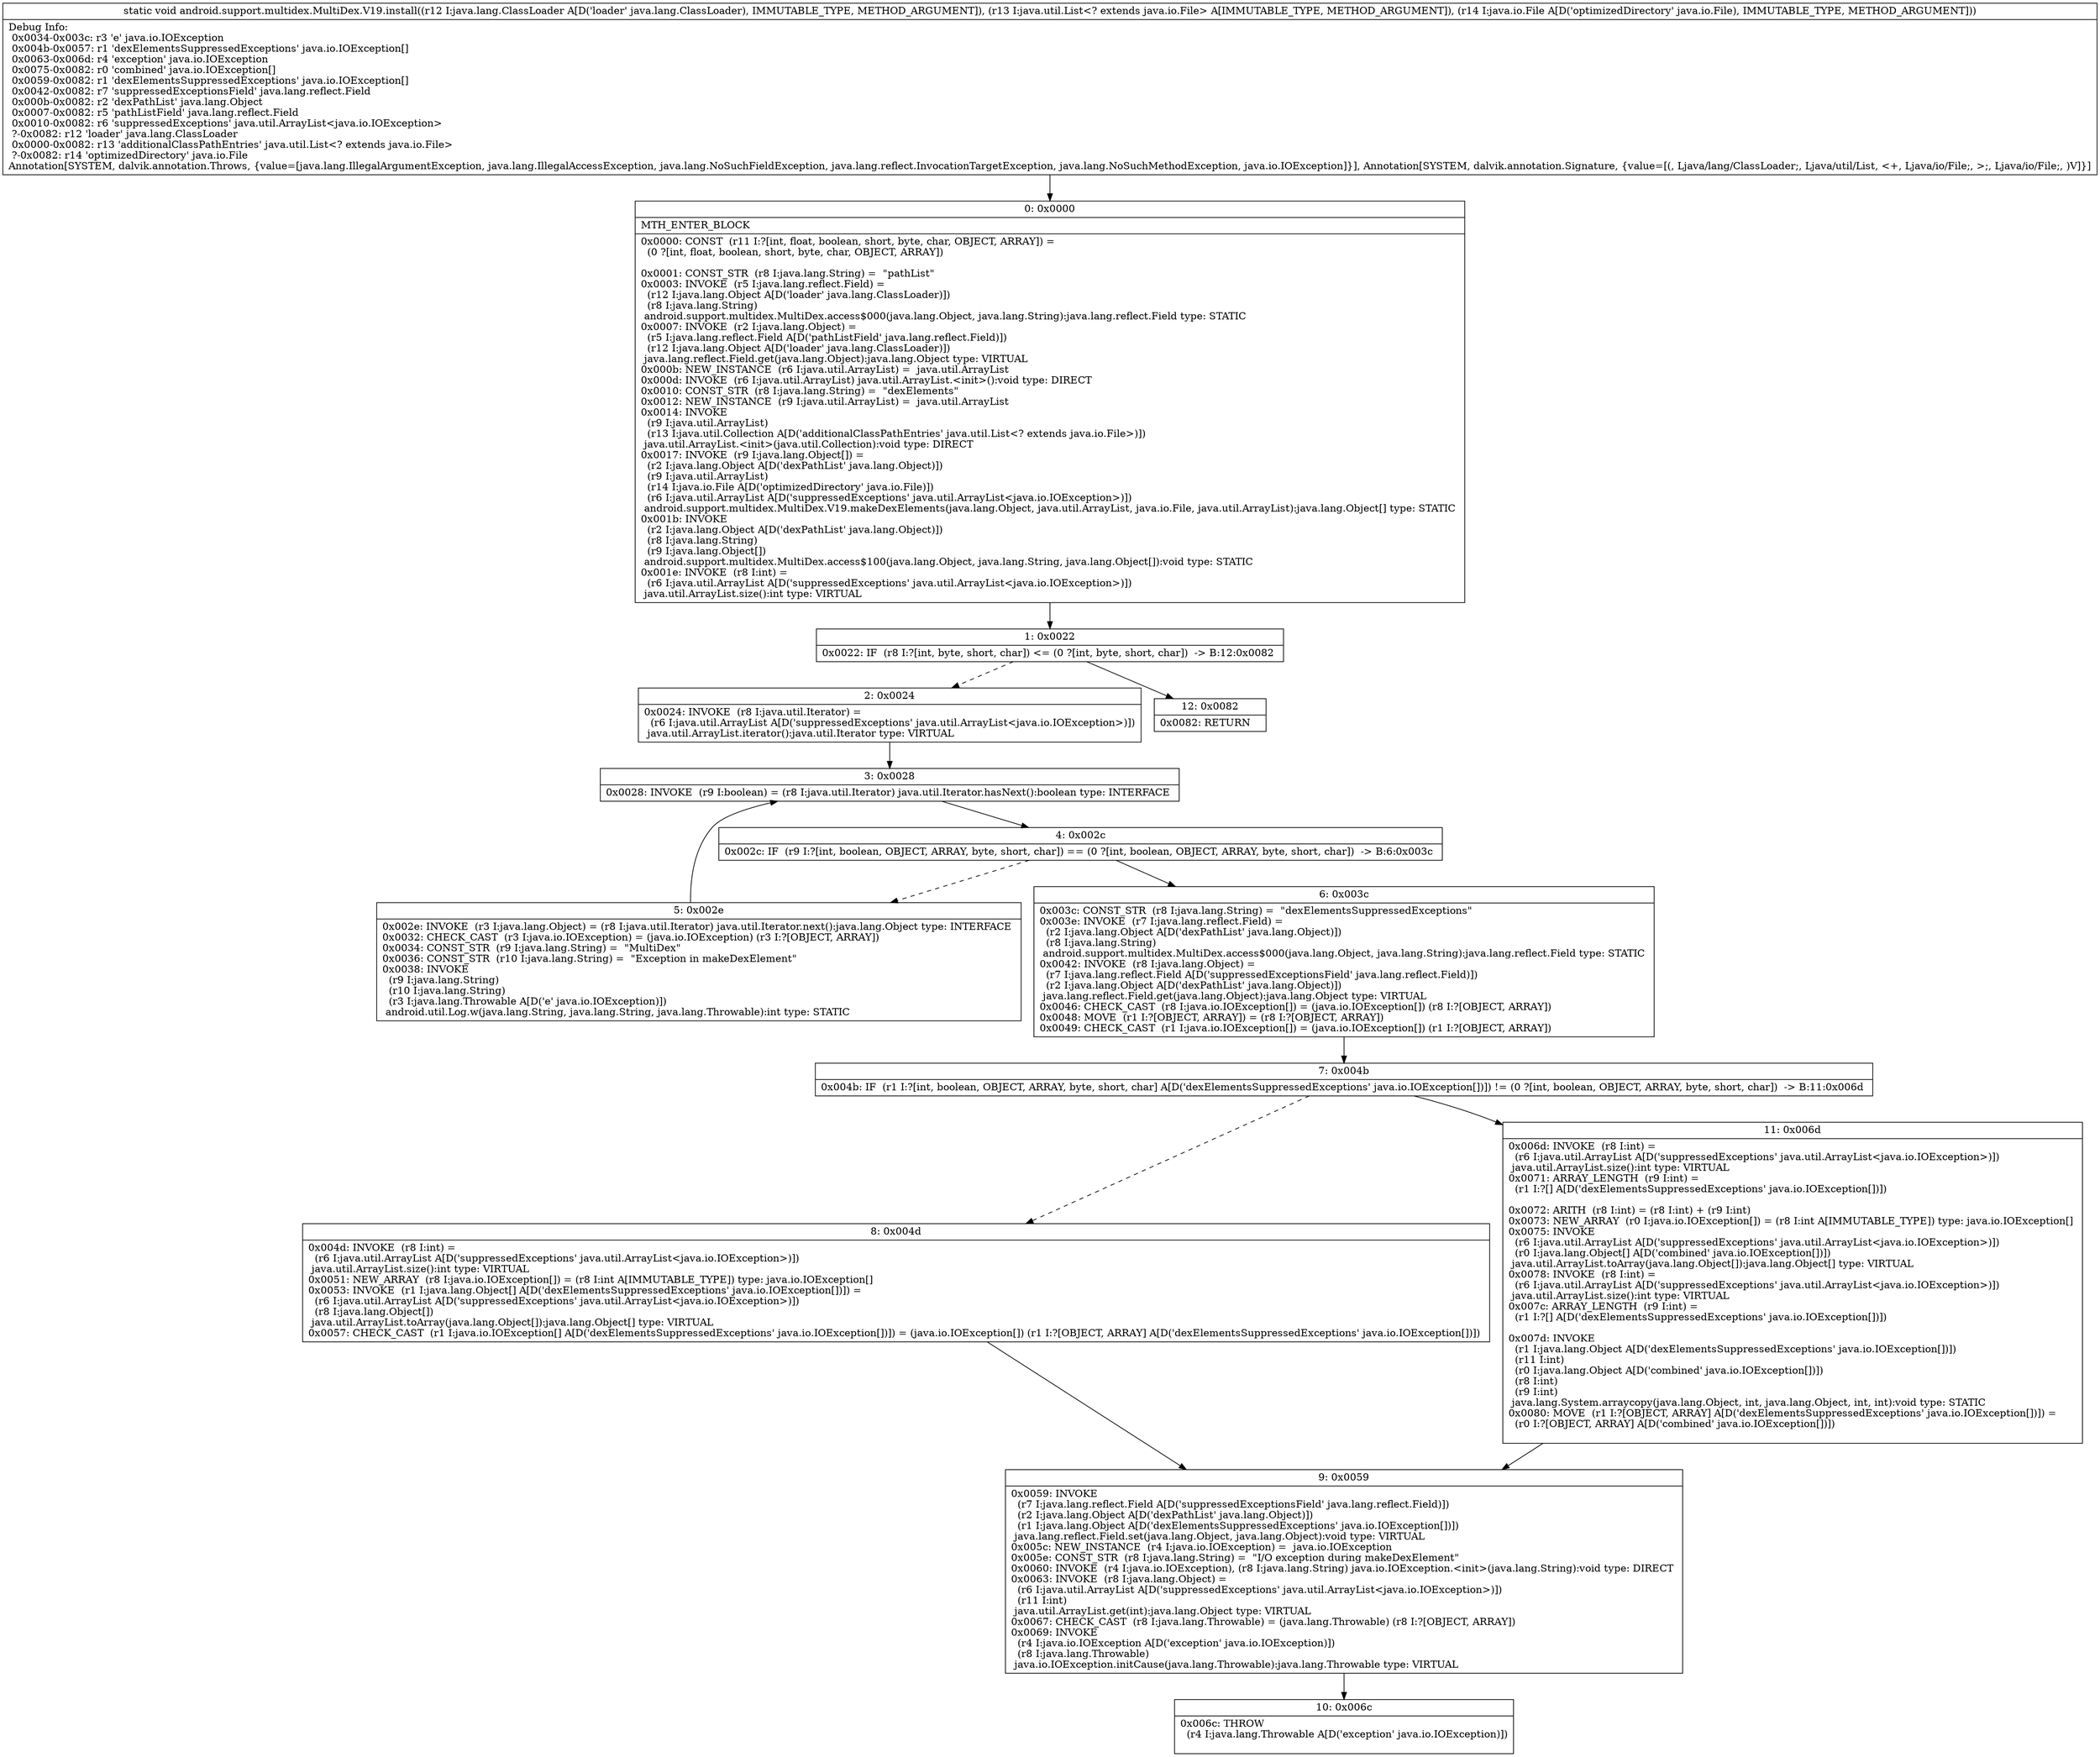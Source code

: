 digraph "CFG forandroid.support.multidex.MultiDex.V19.install(Ljava\/lang\/ClassLoader;Ljava\/util\/List;Ljava\/io\/File;)V" {
Node_0 [shape=record,label="{0\:\ 0x0000|MTH_ENTER_BLOCK\l|0x0000: CONST  (r11 I:?[int, float, boolean, short, byte, char, OBJECT, ARRAY]) = \l  (0 ?[int, float, boolean, short, byte, char, OBJECT, ARRAY])\l \l0x0001: CONST_STR  (r8 I:java.lang.String) =  \"pathList\" \l0x0003: INVOKE  (r5 I:java.lang.reflect.Field) = \l  (r12 I:java.lang.Object A[D('loader' java.lang.ClassLoader)])\l  (r8 I:java.lang.String)\l android.support.multidex.MultiDex.access$000(java.lang.Object, java.lang.String):java.lang.reflect.Field type: STATIC \l0x0007: INVOKE  (r2 I:java.lang.Object) = \l  (r5 I:java.lang.reflect.Field A[D('pathListField' java.lang.reflect.Field)])\l  (r12 I:java.lang.Object A[D('loader' java.lang.ClassLoader)])\l java.lang.reflect.Field.get(java.lang.Object):java.lang.Object type: VIRTUAL \l0x000b: NEW_INSTANCE  (r6 I:java.util.ArrayList) =  java.util.ArrayList \l0x000d: INVOKE  (r6 I:java.util.ArrayList) java.util.ArrayList.\<init\>():void type: DIRECT \l0x0010: CONST_STR  (r8 I:java.lang.String) =  \"dexElements\" \l0x0012: NEW_INSTANCE  (r9 I:java.util.ArrayList) =  java.util.ArrayList \l0x0014: INVOKE  \l  (r9 I:java.util.ArrayList)\l  (r13 I:java.util.Collection A[D('additionalClassPathEntries' java.util.List\<? extends java.io.File\>)])\l java.util.ArrayList.\<init\>(java.util.Collection):void type: DIRECT \l0x0017: INVOKE  (r9 I:java.lang.Object[]) = \l  (r2 I:java.lang.Object A[D('dexPathList' java.lang.Object)])\l  (r9 I:java.util.ArrayList)\l  (r14 I:java.io.File A[D('optimizedDirectory' java.io.File)])\l  (r6 I:java.util.ArrayList A[D('suppressedExceptions' java.util.ArrayList\<java.io.IOException\>)])\l android.support.multidex.MultiDex.V19.makeDexElements(java.lang.Object, java.util.ArrayList, java.io.File, java.util.ArrayList):java.lang.Object[] type: STATIC \l0x001b: INVOKE  \l  (r2 I:java.lang.Object A[D('dexPathList' java.lang.Object)])\l  (r8 I:java.lang.String)\l  (r9 I:java.lang.Object[])\l android.support.multidex.MultiDex.access$100(java.lang.Object, java.lang.String, java.lang.Object[]):void type: STATIC \l0x001e: INVOKE  (r8 I:int) = \l  (r6 I:java.util.ArrayList A[D('suppressedExceptions' java.util.ArrayList\<java.io.IOException\>)])\l java.util.ArrayList.size():int type: VIRTUAL \l}"];
Node_1 [shape=record,label="{1\:\ 0x0022|0x0022: IF  (r8 I:?[int, byte, short, char]) \<= (0 ?[int, byte, short, char])  \-\> B:12:0x0082 \l}"];
Node_2 [shape=record,label="{2\:\ 0x0024|0x0024: INVOKE  (r8 I:java.util.Iterator) = \l  (r6 I:java.util.ArrayList A[D('suppressedExceptions' java.util.ArrayList\<java.io.IOException\>)])\l java.util.ArrayList.iterator():java.util.Iterator type: VIRTUAL \l}"];
Node_3 [shape=record,label="{3\:\ 0x0028|0x0028: INVOKE  (r9 I:boolean) = (r8 I:java.util.Iterator) java.util.Iterator.hasNext():boolean type: INTERFACE \l}"];
Node_4 [shape=record,label="{4\:\ 0x002c|0x002c: IF  (r9 I:?[int, boolean, OBJECT, ARRAY, byte, short, char]) == (0 ?[int, boolean, OBJECT, ARRAY, byte, short, char])  \-\> B:6:0x003c \l}"];
Node_5 [shape=record,label="{5\:\ 0x002e|0x002e: INVOKE  (r3 I:java.lang.Object) = (r8 I:java.util.Iterator) java.util.Iterator.next():java.lang.Object type: INTERFACE \l0x0032: CHECK_CAST  (r3 I:java.io.IOException) = (java.io.IOException) (r3 I:?[OBJECT, ARRAY]) \l0x0034: CONST_STR  (r9 I:java.lang.String) =  \"MultiDex\" \l0x0036: CONST_STR  (r10 I:java.lang.String) =  \"Exception in makeDexElement\" \l0x0038: INVOKE  \l  (r9 I:java.lang.String)\l  (r10 I:java.lang.String)\l  (r3 I:java.lang.Throwable A[D('e' java.io.IOException)])\l android.util.Log.w(java.lang.String, java.lang.String, java.lang.Throwable):int type: STATIC \l}"];
Node_6 [shape=record,label="{6\:\ 0x003c|0x003c: CONST_STR  (r8 I:java.lang.String) =  \"dexElementsSuppressedExceptions\" \l0x003e: INVOKE  (r7 I:java.lang.reflect.Field) = \l  (r2 I:java.lang.Object A[D('dexPathList' java.lang.Object)])\l  (r8 I:java.lang.String)\l android.support.multidex.MultiDex.access$000(java.lang.Object, java.lang.String):java.lang.reflect.Field type: STATIC \l0x0042: INVOKE  (r8 I:java.lang.Object) = \l  (r7 I:java.lang.reflect.Field A[D('suppressedExceptionsField' java.lang.reflect.Field)])\l  (r2 I:java.lang.Object A[D('dexPathList' java.lang.Object)])\l java.lang.reflect.Field.get(java.lang.Object):java.lang.Object type: VIRTUAL \l0x0046: CHECK_CAST  (r8 I:java.io.IOException[]) = (java.io.IOException[]) (r8 I:?[OBJECT, ARRAY]) \l0x0048: MOVE  (r1 I:?[OBJECT, ARRAY]) = (r8 I:?[OBJECT, ARRAY]) \l0x0049: CHECK_CAST  (r1 I:java.io.IOException[]) = (java.io.IOException[]) (r1 I:?[OBJECT, ARRAY]) \l}"];
Node_7 [shape=record,label="{7\:\ 0x004b|0x004b: IF  (r1 I:?[int, boolean, OBJECT, ARRAY, byte, short, char] A[D('dexElementsSuppressedExceptions' java.io.IOException[])]) != (0 ?[int, boolean, OBJECT, ARRAY, byte, short, char])  \-\> B:11:0x006d \l}"];
Node_8 [shape=record,label="{8\:\ 0x004d|0x004d: INVOKE  (r8 I:int) = \l  (r6 I:java.util.ArrayList A[D('suppressedExceptions' java.util.ArrayList\<java.io.IOException\>)])\l java.util.ArrayList.size():int type: VIRTUAL \l0x0051: NEW_ARRAY  (r8 I:java.io.IOException[]) = (r8 I:int A[IMMUTABLE_TYPE]) type: java.io.IOException[] \l0x0053: INVOKE  (r1 I:java.lang.Object[] A[D('dexElementsSuppressedExceptions' java.io.IOException[])]) = \l  (r6 I:java.util.ArrayList A[D('suppressedExceptions' java.util.ArrayList\<java.io.IOException\>)])\l  (r8 I:java.lang.Object[])\l java.util.ArrayList.toArray(java.lang.Object[]):java.lang.Object[] type: VIRTUAL \l0x0057: CHECK_CAST  (r1 I:java.io.IOException[] A[D('dexElementsSuppressedExceptions' java.io.IOException[])]) = (java.io.IOException[]) (r1 I:?[OBJECT, ARRAY] A[D('dexElementsSuppressedExceptions' java.io.IOException[])]) \l}"];
Node_9 [shape=record,label="{9\:\ 0x0059|0x0059: INVOKE  \l  (r7 I:java.lang.reflect.Field A[D('suppressedExceptionsField' java.lang.reflect.Field)])\l  (r2 I:java.lang.Object A[D('dexPathList' java.lang.Object)])\l  (r1 I:java.lang.Object A[D('dexElementsSuppressedExceptions' java.io.IOException[])])\l java.lang.reflect.Field.set(java.lang.Object, java.lang.Object):void type: VIRTUAL \l0x005c: NEW_INSTANCE  (r4 I:java.io.IOException) =  java.io.IOException \l0x005e: CONST_STR  (r8 I:java.lang.String) =  \"I\/O exception during makeDexElement\" \l0x0060: INVOKE  (r4 I:java.io.IOException), (r8 I:java.lang.String) java.io.IOException.\<init\>(java.lang.String):void type: DIRECT \l0x0063: INVOKE  (r8 I:java.lang.Object) = \l  (r6 I:java.util.ArrayList A[D('suppressedExceptions' java.util.ArrayList\<java.io.IOException\>)])\l  (r11 I:int)\l java.util.ArrayList.get(int):java.lang.Object type: VIRTUAL \l0x0067: CHECK_CAST  (r8 I:java.lang.Throwable) = (java.lang.Throwable) (r8 I:?[OBJECT, ARRAY]) \l0x0069: INVOKE  \l  (r4 I:java.io.IOException A[D('exception' java.io.IOException)])\l  (r8 I:java.lang.Throwable)\l java.io.IOException.initCause(java.lang.Throwable):java.lang.Throwable type: VIRTUAL \l}"];
Node_10 [shape=record,label="{10\:\ 0x006c|0x006c: THROW  \l  (r4 I:java.lang.Throwable A[D('exception' java.io.IOException)])\l \l}"];
Node_11 [shape=record,label="{11\:\ 0x006d|0x006d: INVOKE  (r8 I:int) = \l  (r6 I:java.util.ArrayList A[D('suppressedExceptions' java.util.ArrayList\<java.io.IOException\>)])\l java.util.ArrayList.size():int type: VIRTUAL \l0x0071: ARRAY_LENGTH  (r9 I:int) = \l  (r1 I:?[] A[D('dexElementsSuppressedExceptions' java.io.IOException[])])\l \l0x0072: ARITH  (r8 I:int) = (r8 I:int) + (r9 I:int) \l0x0073: NEW_ARRAY  (r0 I:java.io.IOException[]) = (r8 I:int A[IMMUTABLE_TYPE]) type: java.io.IOException[] \l0x0075: INVOKE  \l  (r6 I:java.util.ArrayList A[D('suppressedExceptions' java.util.ArrayList\<java.io.IOException\>)])\l  (r0 I:java.lang.Object[] A[D('combined' java.io.IOException[])])\l java.util.ArrayList.toArray(java.lang.Object[]):java.lang.Object[] type: VIRTUAL \l0x0078: INVOKE  (r8 I:int) = \l  (r6 I:java.util.ArrayList A[D('suppressedExceptions' java.util.ArrayList\<java.io.IOException\>)])\l java.util.ArrayList.size():int type: VIRTUAL \l0x007c: ARRAY_LENGTH  (r9 I:int) = \l  (r1 I:?[] A[D('dexElementsSuppressedExceptions' java.io.IOException[])])\l \l0x007d: INVOKE  \l  (r1 I:java.lang.Object A[D('dexElementsSuppressedExceptions' java.io.IOException[])])\l  (r11 I:int)\l  (r0 I:java.lang.Object A[D('combined' java.io.IOException[])])\l  (r8 I:int)\l  (r9 I:int)\l java.lang.System.arraycopy(java.lang.Object, int, java.lang.Object, int, int):void type: STATIC \l0x0080: MOVE  (r1 I:?[OBJECT, ARRAY] A[D('dexElementsSuppressedExceptions' java.io.IOException[])]) = \l  (r0 I:?[OBJECT, ARRAY] A[D('combined' java.io.IOException[])])\l \l}"];
Node_12 [shape=record,label="{12\:\ 0x0082|0x0082: RETURN   \l}"];
MethodNode[shape=record,label="{static void android.support.multidex.MultiDex.V19.install((r12 I:java.lang.ClassLoader A[D('loader' java.lang.ClassLoader), IMMUTABLE_TYPE, METHOD_ARGUMENT]), (r13 I:java.util.List\<? extends java.io.File\> A[IMMUTABLE_TYPE, METHOD_ARGUMENT]), (r14 I:java.io.File A[D('optimizedDirectory' java.io.File), IMMUTABLE_TYPE, METHOD_ARGUMENT]))  | Debug Info:\l  0x0034\-0x003c: r3 'e' java.io.IOException\l  0x004b\-0x0057: r1 'dexElementsSuppressedExceptions' java.io.IOException[]\l  0x0063\-0x006d: r4 'exception' java.io.IOException\l  0x0075\-0x0082: r0 'combined' java.io.IOException[]\l  0x0059\-0x0082: r1 'dexElementsSuppressedExceptions' java.io.IOException[]\l  0x0042\-0x0082: r7 'suppressedExceptionsField' java.lang.reflect.Field\l  0x000b\-0x0082: r2 'dexPathList' java.lang.Object\l  0x0007\-0x0082: r5 'pathListField' java.lang.reflect.Field\l  0x0010\-0x0082: r6 'suppressedExceptions' java.util.ArrayList\<java.io.IOException\>\l  ?\-0x0082: r12 'loader' java.lang.ClassLoader\l  0x0000\-0x0082: r13 'additionalClassPathEntries' java.util.List\<? extends java.io.File\>\l  ?\-0x0082: r14 'optimizedDirectory' java.io.File\lAnnotation[SYSTEM, dalvik.annotation.Throws, \{value=[java.lang.IllegalArgumentException, java.lang.IllegalAccessException, java.lang.NoSuchFieldException, java.lang.reflect.InvocationTargetException, java.lang.NoSuchMethodException, java.io.IOException]\}], Annotation[SYSTEM, dalvik.annotation.Signature, \{value=[(, Ljava\/lang\/ClassLoader;, Ljava\/util\/List, \<+, Ljava\/io\/File;, \>;, Ljava\/io\/File;, )V]\}]\l}"];
MethodNode -> Node_0;
Node_0 -> Node_1;
Node_1 -> Node_2[style=dashed];
Node_1 -> Node_12;
Node_2 -> Node_3;
Node_3 -> Node_4;
Node_4 -> Node_5[style=dashed];
Node_4 -> Node_6;
Node_5 -> Node_3;
Node_6 -> Node_7;
Node_7 -> Node_8[style=dashed];
Node_7 -> Node_11;
Node_8 -> Node_9;
Node_9 -> Node_10;
Node_11 -> Node_9;
}


